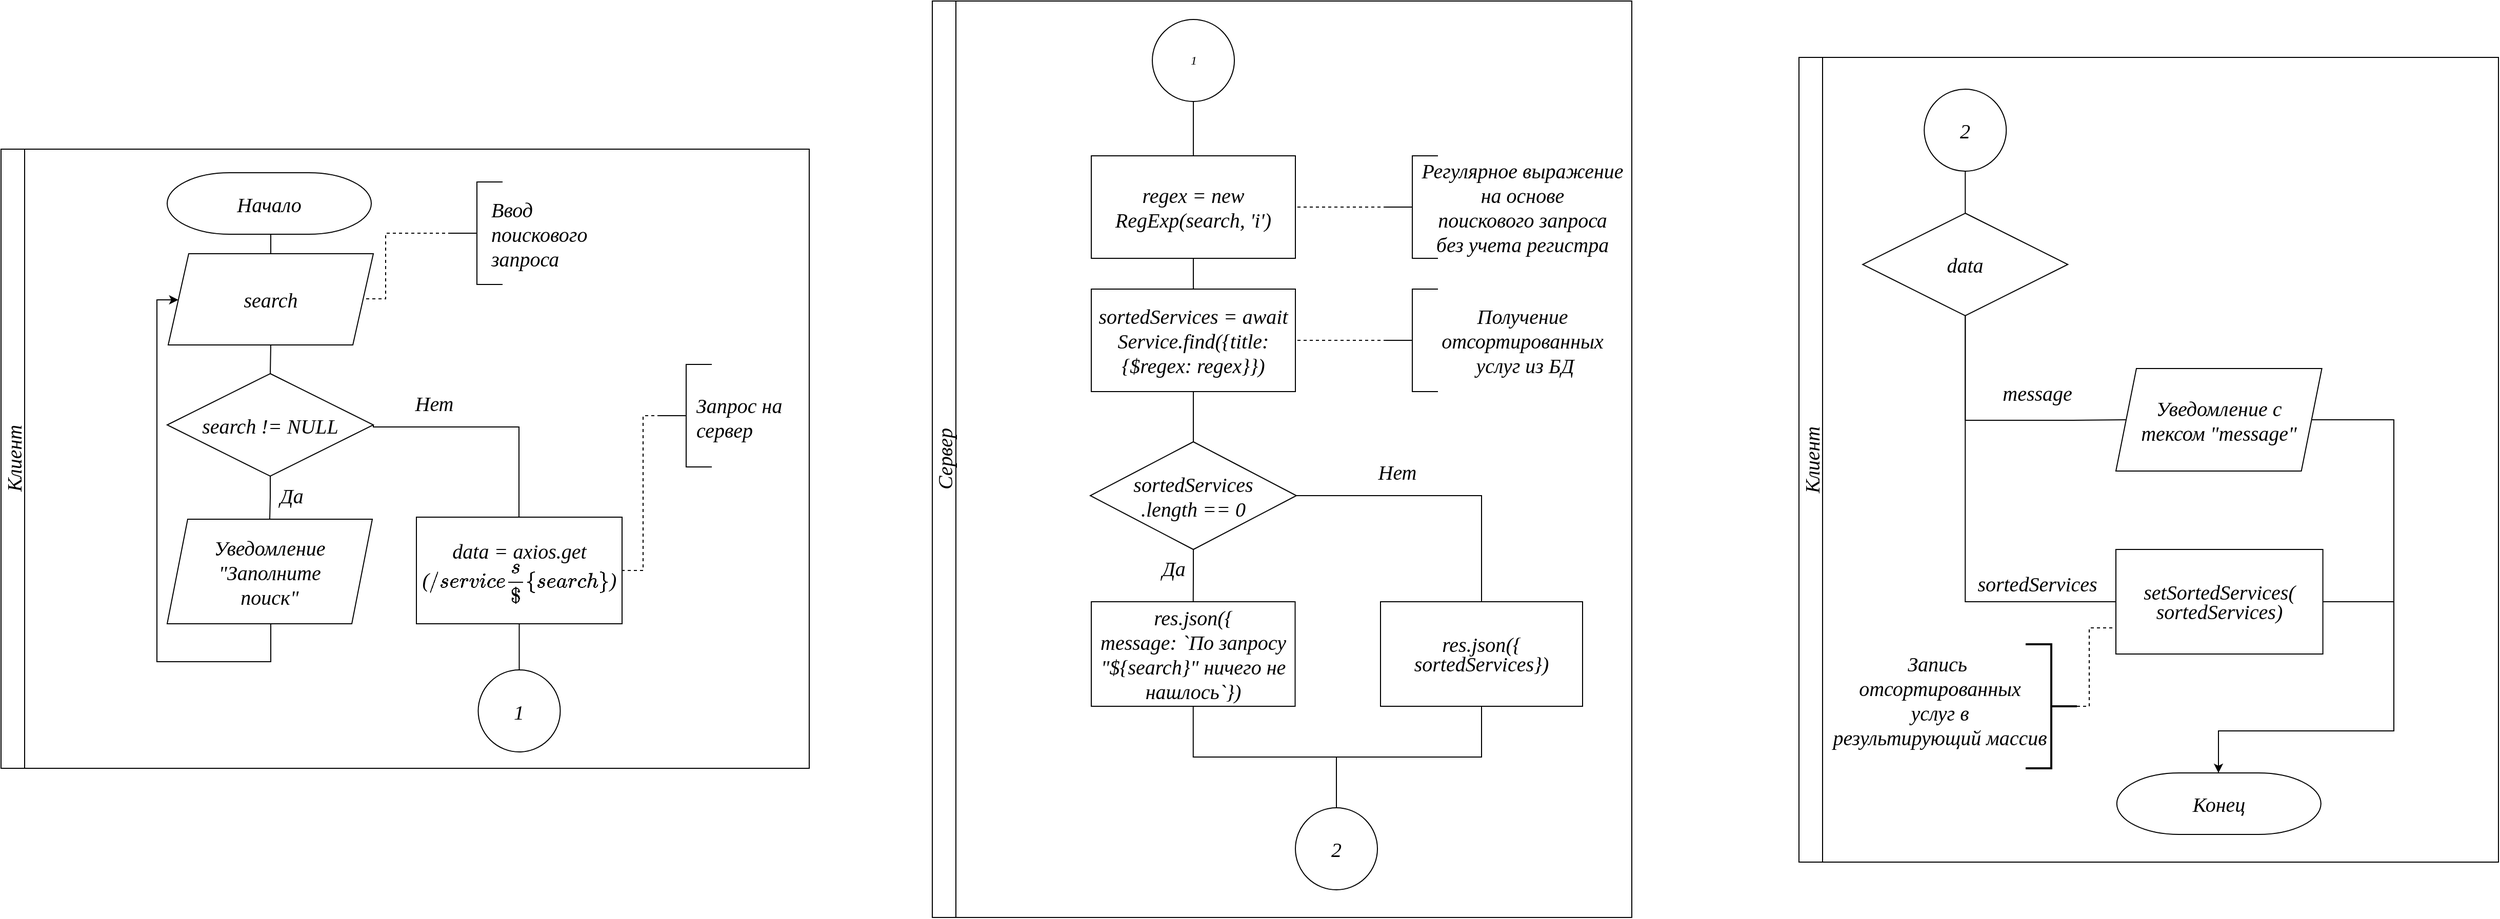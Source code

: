 <mxfile version="21.3.8" type="github">
  <diagram name="Page-1" id="E9xdRc76zqNghz4BqSpp">
    <mxGraphModel dx="3000" dy="1403" grid="0" gridSize="10" guides="1" tooltips="1" connect="1" arrows="1" fold="1" page="1" pageScale="1" pageWidth="850" pageHeight="1100" background="none" math="0" shadow="0">
      <root>
        <mxCell id="0" />
        <mxCell id="1" parent="0" />
        <mxCell id="c1Twwy1D4Yc-hKS2rIEJ-10" value="&lt;font style=&quot;font-size: 20px;&quot;&gt;Сервер&lt;/font&gt;" style="swimlane;horizontal=0;whiteSpace=wrap;html=1;fontFamily=GOST type A Regular;fontSource=https%3A%2F%2Fwebfonts.pro%2Flight-fonts%2F123-gost_type_a.html;fontStyle=2" parent="1" vertex="1">
          <mxGeometry x="939" y="103" width="682" height="894" as="geometry" />
        </mxCell>
        <mxCell id="c1Twwy1D4Yc-hKS2rIEJ-21" style="edgeStyle=orthogonalEdgeStyle;rounded=0;orthogonalLoop=1;jettySize=auto;html=1;endArrow=none;endFill=0;fontFamily=GOST type A Regular;fontSource=https%3A%2F%2Fwebfonts.pro%2Flight-fonts%2F123-gost_type_a.html;fontStyle=2" parent="c1Twwy1D4Yc-hKS2rIEJ-10" source="c1Twwy1D4Yc-hKS2rIEJ-44" target="c1Twwy1D4Yc-hKS2rIEJ-2" edge="1">
          <mxGeometry relative="1" as="geometry">
            <mxPoint x="261" y="235" as="sourcePoint" />
          </mxGeometry>
        </mxCell>
        <mxCell id="c1Twwy1D4Yc-hKS2rIEJ-22" style="edgeStyle=orthogonalEdgeStyle;rounded=0;orthogonalLoop=1;jettySize=auto;html=1;exitX=0.5;exitY=1;exitDx=0;exitDy=0;endArrow=none;endFill=0;fontFamily=GOST type A Regular;fontSource=https%3A%2F%2Fwebfonts.pro%2Flight-fonts%2F123-gost_type_a.html;fontStyle=2" parent="c1Twwy1D4Yc-hKS2rIEJ-10" source="c1Twwy1D4Yc-hKS2rIEJ-2" target="c1Twwy1D4Yc-hKS2rIEJ-11" edge="1">
          <mxGeometry relative="1" as="geometry" />
        </mxCell>
        <mxCell id="c1Twwy1D4Yc-hKS2rIEJ-2" value="&lt;font style=&quot;font-size: 20px;&quot;&gt;sortedServices = await Service.find({title: {$regex: regex}})&lt;/font&gt;" style="rounded=0;whiteSpace=wrap;html=1;fontSize=20;fontFamily=GOST type A Regular;fontSource=https%3A%2F%2Fwebfonts.pro%2Flight-fonts%2F123-gost_type_a.html;fontStyle=2" parent="c1Twwy1D4Yc-hKS2rIEJ-10" vertex="1">
          <mxGeometry x="155.01" y="281" width="199" height="100" as="geometry" />
        </mxCell>
        <mxCell id="c1Twwy1D4Yc-hKS2rIEJ-23" style="edgeStyle=orthogonalEdgeStyle;rounded=0;orthogonalLoop=1;jettySize=auto;html=1;exitX=0.5;exitY=1;exitDx=0;exitDy=0;exitPerimeter=0;entryX=0.5;entryY=0;entryDx=0;entryDy=0;endArrow=none;endFill=0;fontFamily=GOST type A Regular;fontSource=https%3A%2F%2Fwebfonts.pro%2Flight-fonts%2F123-gost_type_a.html;fontStyle=2" parent="c1Twwy1D4Yc-hKS2rIEJ-10" source="c1Twwy1D4Yc-hKS2rIEJ-11" target="c1Twwy1D4Yc-hKS2rIEJ-12" edge="1">
          <mxGeometry relative="1" as="geometry" />
        </mxCell>
        <mxCell id="c1Twwy1D4Yc-hKS2rIEJ-24" style="edgeStyle=orthogonalEdgeStyle;rounded=0;orthogonalLoop=1;jettySize=auto;html=1;exitX=1;exitY=0.5;exitDx=0;exitDy=0;exitPerimeter=0;endArrow=none;endFill=0;fontFamily=GOST type A Regular;fontSource=https%3A%2F%2Fwebfonts.pro%2Flight-fonts%2F123-gost_type_a.html;fontStyle=2" parent="c1Twwy1D4Yc-hKS2rIEJ-10" source="c1Twwy1D4Yc-hKS2rIEJ-11" target="c1Twwy1D4Yc-hKS2rIEJ-15" edge="1">
          <mxGeometry relative="1" as="geometry" />
        </mxCell>
        <mxCell id="c1Twwy1D4Yc-hKS2rIEJ-11" value="&lt;font style=&quot;font-size: 20px;&quot;&gt;sortedServices&lt;br&gt;.length == 0&lt;/font&gt;" style="strokeWidth=1;html=1;shape=mxgraph.flowchart.decision;whiteSpace=wrap;spacing=1;fontSize=16;fontFamily=GOST type A Regular;fontSource=https%3A%2F%2Fwebfonts.pro%2Flight-fonts%2F123-gost_type_a.html;fontStyle=2" parent="c1Twwy1D4Yc-hKS2rIEJ-10" vertex="1">
          <mxGeometry x="154.02" y="430" width="200.98" height="105" as="geometry" />
        </mxCell>
        <mxCell id="c1Twwy1D4Yc-hKS2rIEJ-28" style="edgeStyle=orthogonalEdgeStyle;rounded=0;orthogonalLoop=1;jettySize=auto;html=1;exitX=0.5;exitY=1;exitDx=0;exitDy=0;entryX=0.5;entryY=0;entryDx=0;entryDy=0;endArrow=none;endFill=0;fontFamily=GOST type A Regular;fontSource=https%3A%2F%2Fwebfonts.pro%2Flight-fonts%2F123-gost_type_a.html;fontStyle=2" parent="c1Twwy1D4Yc-hKS2rIEJ-10" source="c1Twwy1D4Yc-hKS2rIEJ-12" target="c1Twwy1D4Yc-hKS2rIEJ-17" edge="1">
          <mxGeometry relative="1" as="geometry" />
        </mxCell>
        <mxCell id="c1Twwy1D4Yc-hKS2rIEJ-12" value="&lt;font style=&quot;font-size: 20px;&quot;&gt;res.json({&lt;br style=&quot;font-size: 20px;&quot;&gt;message: `По запросу &quot;&lt;span style=&quot;font-size: 20px;&quot;&gt;${&lt;/span&gt;&lt;span style=&quot;font-size: 20px;&quot;&gt;search&lt;/span&gt;&lt;span style=&quot;font-size: 20px;&quot;&gt;}&lt;/span&gt;&lt;span style=&quot;font-size: 20px;&quot;&gt;&quot; ничего не нашлось`&lt;/span&gt;&lt;/font&gt;&lt;span style=&quot;font-size: 20px; background-color: initial;&quot;&gt;})&lt;/span&gt;" style="rounded=0;whiteSpace=wrap;html=1;strokeColor=#000000;fontColor=#000000;fontSize=20;fontFamily=GOST type A Regular;fontSource=https%3A%2F%2Fwebfonts.pro%2Flight-fonts%2F123-gost_type_a.html;fontStyle=2" parent="c1Twwy1D4Yc-hKS2rIEJ-10" vertex="1">
          <mxGeometry x="155.01" y="586" width="198.74" height="102" as="geometry" />
        </mxCell>
        <mxCell id="c1Twwy1D4Yc-hKS2rIEJ-20" style="edgeStyle=orthogonalEdgeStyle;rounded=0;orthogonalLoop=1;jettySize=auto;html=1;exitX=0.5;exitY=1;exitDx=0;exitDy=0;endArrow=none;endFill=0;fontFamily=GOST type A Regular;fontSource=https%3A%2F%2Fwebfonts.pro%2Flight-fonts%2F123-gost_type_a.html;fontStyle=2" parent="c1Twwy1D4Yc-hKS2rIEJ-10" source="c1Twwy1D4Yc-hKS2rIEJ-14" target="c1Twwy1D4Yc-hKS2rIEJ-44" edge="1">
          <mxGeometry relative="1" as="geometry">
            <mxPoint x="261" y="160" as="targetPoint" />
          </mxGeometry>
        </mxCell>
        <mxCell id="c1Twwy1D4Yc-hKS2rIEJ-14" value="1" style="ellipse;whiteSpace=wrap;html=1;aspect=fixed;fontFamily=GOST type A Regular;fontSource=https%3A%2F%2Fwebfonts.pro%2Flight-fonts%2F123-gost_type_a.html;fontStyle=2" parent="c1Twwy1D4Yc-hKS2rIEJ-10" vertex="1">
          <mxGeometry x="214.52" y="18" width="80" height="80" as="geometry" />
        </mxCell>
        <mxCell id="c1Twwy1D4Yc-hKS2rIEJ-29" style="edgeStyle=orthogonalEdgeStyle;rounded=0;orthogonalLoop=1;jettySize=auto;html=1;exitX=0.5;exitY=1;exitDx=0;exitDy=0;endArrow=none;endFill=0;fontFamily=GOST type A Regular;fontSource=https%3A%2F%2Fwebfonts.pro%2Flight-fonts%2F123-gost_type_a.html;fontStyle=2" parent="c1Twwy1D4Yc-hKS2rIEJ-10" source="c1Twwy1D4Yc-hKS2rIEJ-15" target="c1Twwy1D4Yc-hKS2rIEJ-17" edge="1">
          <mxGeometry relative="1" as="geometry" />
        </mxCell>
        <mxCell id="c1Twwy1D4Yc-hKS2rIEJ-15" value="&lt;div style=&quot;font-size: 20px; line-height: 19px;&quot;&gt;res.&lt;span style=&quot;font-size: 20px;&quot;&gt;json&lt;/span&gt;({&lt;/div&gt;&lt;div style=&quot;font-size: 20px; line-height: 19px;&quot;&gt;&lt;span style=&quot;font-size: 20px;&quot;&gt;sortedServices&lt;/span&gt;})&lt;/div&gt;" style="rounded=0;whiteSpace=wrap;html=1;strokeColor=#000000;fontColor=#000000;labelBackgroundColor=default;fontSize=20;fontFamily=GOST type A Regular;fontSource=https%3A%2F%2Fwebfonts.pro%2Flight-fonts%2F123-gost_type_a.html;fontStyle=2" parent="c1Twwy1D4Yc-hKS2rIEJ-10" vertex="1">
          <mxGeometry x="437" y="586" width="197" height="102" as="geometry" />
        </mxCell>
        <mxCell id="c1Twwy1D4Yc-hKS2rIEJ-17" value="2" style="ellipse;whiteSpace=wrap;html=1;aspect=fixed;fontSize=20;fontFamily=GOST type A Regular;fontSource=https%3A%2F%2Fwebfonts.pro%2Flight-fonts%2F123-gost_type_a.html;fontStyle=2" parent="c1Twwy1D4Yc-hKS2rIEJ-10" vertex="1">
          <mxGeometry x="354.01" y="787" width="80" height="80" as="geometry" />
        </mxCell>
        <mxCell id="c1Twwy1D4Yc-hKS2rIEJ-27" value="Нет" style="text;html=1;align=center;verticalAlign=middle;resizable=0;points=[];autosize=1;strokeColor=none;fillColor=none;fontFamily=GOST type A Regular;fontSource=https%3A%2F%2Fwebfonts.pro%2Flight-fonts%2F123-gost_type_a.html;fontStyle=2;fontSize=20;" parent="c1Twwy1D4Yc-hKS2rIEJ-10" vertex="1">
          <mxGeometry x="425" y="441" width="56" height="36" as="geometry" />
        </mxCell>
        <mxCell id="c1Twwy1D4Yc-hKS2rIEJ-44" value="regex = new RegExp(search, &#39;i&#39;)" style="rounded=0;whiteSpace=wrap;html=1;fontSize=20;fontFamily=GOST type A Regular;fontSource=https%3A%2F%2Fwebfonts.pro%2Flight-fonts%2F123-gost_type_a.html;fontStyle=2" parent="c1Twwy1D4Yc-hKS2rIEJ-10" vertex="1">
          <mxGeometry x="155.02" y="151" width="198.98" height="100" as="geometry" />
        </mxCell>
        <mxCell id="c1Twwy1D4Yc-hKS2rIEJ-25" value="Да" style="text;html=1;align=center;verticalAlign=middle;resizable=0;points=[];autosize=1;strokeColor=none;fillColor=none;fontFamily=GOST type A Regular;fontSource=https%3A%2F%2Fwebfonts.pro%2Flight-fonts%2F123-gost_type_a.html;fontStyle=2;fontSize=20;" parent="c1Twwy1D4Yc-hKS2rIEJ-10" vertex="1">
          <mxGeometry x="214.52" y="535" width="41" height="36" as="geometry" />
        </mxCell>
        <mxCell id="xt_nbkyU9sqBT00G_e-1-8" style="edgeStyle=orthogonalEdgeStyle;rounded=0;orthogonalLoop=1;jettySize=auto;html=1;exitX=0;exitY=0.5;exitDx=0;exitDy=0;exitPerimeter=0;entryX=1;entryY=0.5;entryDx=0;entryDy=0;endArrow=none;endFill=0;dashed=1;" parent="c1Twwy1D4Yc-hKS2rIEJ-10" source="xt_nbkyU9sqBT00G_e-1-7" target="c1Twwy1D4Yc-hKS2rIEJ-44" edge="1">
          <mxGeometry relative="1" as="geometry" />
        </mxCell>
        <mxCell id="xt_nbkyU9sqBT00G_e-1-7" value="" style="strokeWidth=1;html=1;shape=mxgraph.flowchart.annotation_2;align=left;labelPosition=right;pointerEvents=1;spacing=1;fontSize=20;fontFamily=GOST type A Regular;fontSource=https%3A%2F%2Fwebfonts.pro%2Flight-fonts%2F123-gost_type_a.html;fontStyle=2" parent="c1Twwy1D4Yc-hKS2rIEJ-10" vertex="1">
          <mxGeometry x="443" y="151" width="50" height="100" as="geometry" />
        </mxCell>
        <mxCell id="xt_nbkyU9sqBT00G_e-1-10" value="Регулярное выражение &lt;br style=&quot;font-size: 20px;&quot;&gt;на основе &lt;br style=&quot;font-size: 20px;&quot;&gt;поискового запроса&lt;br style=&quot;font-size: 20px;&quot;&gt;без учета регистра" style="text;html=1;align=center;verticalAlign=middle;resizable=0;points=[];autosize=1;strokeColor=none;fillColor=none;fontFamily=GOST type A Regular;fontSource=https%3A%2F%2Fwebfonts.pro%2Flight-fonts%2F123-gost_type_a.html;fontStyle=2;fontSize=20;" parent="c1Twwy1D4Yc-hKS2rIEJ-10" vertex="1">
          <mxGeometry x="467" y="147" width="215" height="108" as="geometry" />
        </mxCell>
        <mxCell id="xt_nbkyU9sqBT00G_e-1-13" style="edgeStyle=orthogonalEdgeStyle;rounded=0;orthogonalLoop=1;jettySize=auto;html=1;exitX=0;exitY=0.5;exitDx=0;exitDy=0;exitPerimeter=0;entryX=1;entryY=0.5;entryDx=0;entryDy=0;endArrow=none;endFill=0;dashed=1;" parent="c1Twwy1D4Yc-hKS2rIEJ-10" source="xt_nbkyU9sqBT00G_e-1-11" target="c1Twwy1D4Yc-hKS2rIEJ-2" edge="1">
          <mxGeometry relative="1" as="geometry" />
        </mxCell>
        <mxCell id="xt_nbkyU9sqBT00G_e-1-11" value="" style="strokeWidth=1;html=1;shape=mxgraph.flowchart.annotation_2;align=left;labelPosition=right;pointerEvents=1;spacing=1;fontSize=20;fontFamily=GOST type A Regular;fontSource=https%3A%2F%2Fwebfonts.pro%2Flight-fonts%2F123-gost_type_a.html;fontStyle=2" parent="c1Twwy1D4Yc-hKS2rIEJ-10" vertex="1">
          <mxGeometry x="443" y="281" width="50" height="100" as="geometry" />
        </mxCell>
        <mxCell id="xt_nbkyU9sqBT00G_e-1-12" value="Получение &lt;br&gt;отсортированных&lt;br&gt;&amp;nbsp;услуг из БД" style="text;html=1;align=center;verticalAlign=middle;resizable=0;points=[];autosize=1;strokeColor=none;fillColor=none;fontFamily=GOST type A Regular;fontSource=https%3A%2F%2Fwebfonts.pro%2Flight-fonts%2F123-gost_type_a.html;fontStyle=2;fontSize=20;" parent="c1Twwy1D4Yc-hKS2rIEJ-10" vertex="1">
          <mxGeometry x="486.5" y="289" width="176" height="84" as="geometry" />
        </mxCell>
        <mxCell id="c1Twwy1D4Yc-hKS2rIEJ-30" value="&lt;font style=&quot;font-size: 20px;&quot;&gt;Клиент&lt;/font&gt;" style="swimlane;horizontal=0;whiteSpace=wrap;html=1;fontFamily=GOST type A Regular;fontSource=https%3A%2F%2Fwebfonts.pro%2Flight-fonts%2F123-gost_type_a.html;fontStyle=2" parent="1" vertex="1">
          <mxGeometry x="1784" y="158" width="682" height="785" as="geometry" />
        </mxCell>
        <mxCell id="Ow6XknWNqM_qqXeR-Ho2-1" style="edgeStyle=orthogonalEdgeStyle;rounded=0;orthogonalLoop=1;jettySize=auto;html=1;exitX=0.5;exitY=1;exitDx=0;exitDy=0;entryX=0.5;entryY=0;entryDx=0;entryDy=0;entryPerimeter=0;endArrow=none;endFill=0;" parent="c1Twwy1D4Yc-hKS2rIEJ-30" source="c1Twwy1D4Yc-hKS2rIEJ-18" target="c1Twwy1D4Yc-hKS2rIEJ-37" edge="1">
          <mxGeometry relative="1" as="geometry" />
        </mxCell>
        <mxCell id="c1Twwy1D4Yc-hKS2rIEJ-18" value="2" style="ellipse;whiteSpace=wrap;html=1;aspect=fixed;fontSize=20;fontFamily=GOST type A Regular;fontSource=https%3A%2F%2Fwebfonts.pro%2Flight-fonts%2F123-gost_type_a.html;fontStyle=2" parent="c1Twwy1D4Yc-hKS2rIEJ-30" vertex="1">
          <mxGeometry x="122.13" y="31" width="80" height="80" as="geometry" />
        </mxCell>
        <mxCell id="c1Twwy1D4Yc-hKS2rIEJ-40" style="edgeStyle=orthogonalEdgeStyle;rounded=0;orthogonalLoop=1;jettySize=auto;html=1;exitX=0.5;exitY=1;exitDx=0;exitDy=0;exitPerimeter=0;entryX=0;entryY=0.5;entryDx=0;entryDy=0;endArrow=none;endFill=0;fontFamily=GOST type A Regular;fontSource=https%3A%2F%2Fwebfonts.pro%2Flight-fonts%2F123-gost_type_a.html;fontStyle=2" parent="c1Twwy1D4Yc-hKS2rIEJ-30" source="c1Twwy1D4Yc-hKS2rIEJ-37" target="xt_nbkyU9sqBT00G_e-1-2" edge="1">
          <mxGeometry relative="1" as="geometry">
            <mxPoint x="299" y="331" as="targetPoint" />
            <Array as="points">
              <mxPoint x="162" y="354" />
              <mxPoint x="267" y="354" />
            </Array>
          </mxGeometry>
        </mxCell>
        <mxCell id="c1Twwy1D4Yc-hKS2rIEJ-41" style="edgeStyle=orthogonalEdgeStyle;rounded=0;orthogonalLoop=1;jettySize=auto;html=1;exitX=0.5;exitY=1;exitDx=0;exitDy=0;exitPerimeter=0;entryX=0;entryY=0.5;entryDx=0;entryDy=0;endArrow=none;endFill=0;fontFamily=GOST type A Regular;fontSource=https%3A%2F%2Fwebfonts.pro%2Flight-fonts%2F123-gost_type_a.html;fontStyle=2" parent="c1Twwy1D4Yc-hKS2rIEJ-30" source="c1Twwy1D4Yc-hKS2rIEJ-37" target="c1Twwy1D4Yc-hKS2rIEJ-39" edge="1">
          <mxGeometry relative="1" as="geometry" />
        </mxCell>
        <mxCell id="c1Twwy1D4Yc-hKS2rIEJ-37" value="data" style="strokeWidth=1;html=1;shape=mxgraph.flowchart.decision;whiteSpace=wrap;spacing=1;fontSize=20;fontFamily=GOST type A Regular;fontSource=https%3A%2F%2Fwebfonts.pro%2Flight-fonts%2F123-gost_type_a.html;fontStyle=2" parent="c1Twwy1D4Yc-hKS2rIEJ-30" vertex="1">
          <mxGeometry x="62.13" y="152" width="200" height="100" as="geometry" />
        </mxCell>
        <mxCell id="c1Twwy1D4Yc-hKS2rIEJ-50" style="edgeStyle=orthogonalEdgeStyle;rounded=0;orthogonalLoop=1;jettySize=auto;html=1;exitX=1;exitY=0.5;exitDx=0;exitDy=0;endArrow=none;endFill=0;" parent="c1Twwy1D4Yc-hKS2rIEJ-30" source="c1Twwy1D4Yc-hKS2rIEJ-39" edge="1">
          <mxGeometry relative="1" as="geometry">
            <mxPoint x="580" y="531" as="targetPoint" />
          </mxGeometry>
        </mxCell>
        <mxCell id="c1Twwy1D4Yc-hKS2rIEJ-39" value="&lt;div style=&quot;font-size: 20px; line-height: 19px;&quot;&gt;&lt;div style=&quot;line-height: 19px; font-size: 20px;&quot;&gt;setSortedServices(&lt;/div&gt;&lt;div style=&quot;line-height: 19px; font-size: 20px;&quot;&gt;&lt;span style=&quot;font-size: 20px;&quot;&gt;sortedServices&lt;/span&gt;)&lt;/div&gt;&lt;/div&gt;" style="rounded=0;whiteSpace=wrap;html=1;strokeColor=#000000;fontColor=default;labelBackgroundColor=none;fontSize=20;fontFamily=GOST type A Regular;fontSource=https%3A%2F%2Fwebfonts.pro%2Flight-fonts%2F123-gost_type_a.html;fontStyle=2" parent="c1Twwy1D4Yc-hKS2rIEJ-30" vertex="1">
          <mxGeometry x="309" y="480" width="201.8" height="102" as="geometry" />
        </mxCell>
        <mxCell id="c1Twwy1D4Yc-hKS2rIEJ-42" value="message" style="text;html=1;align=center;verticalAlign=middle;resizable=0;points=[];autosize=1;strokeColor=none;fillColor=none;fontFamily=GOST type A Regular;fontSource=https%3A%2F%2Fwebfonts.pro%2Flight-fonts%2F123-gost_type_a.html;fontStyle=2;fontSize=20;" parent="c1Twwy1D4Yc-hKS2rIEJ-30" vertex="1">
          <mxGeometry x="188.5" y="309" width="86" height="36" as="geometry" />
        </mxCell>
        <mxCell id="c1Twwy1D4Yc-hKS2rIEJ-43" value="sortedServices" style="text;html=1;align=center;verticalAlign=middle;resizable=0;points=[];autosize=1;strokeColor=none;fillColor=none;fontFamily=GOST type A Regular;fontSource=https%3A%2F%2Fwebfonts.pro%2Flight-fonts%2F123-gost_type_a.html;fontStyle=2;fontSize=20;" parent="c1Twwy1D4Yc-hKS2rIEJ-30" vertex="1">
          <mxGeometry x="164" y="495" width="135" height="36" as="geometry" />
        </mxCell>
        <mxCell id="c1Twwy1D4Yc-hKS2rIEJ-46" value="Конец" style="strokeWidth=1;html=1;shape=mxgraph.flowchart.terminator;whiteSpace=wrap;fontSize=20;fontFamily=GOST type A Regular;fontSource=https%3A%2F%2Fwebfonts.pro%2Flight-fonts%2F123-gost_type_a.html;fontStyle=2" parent="c1Twwy1D4Yc-hKS2rIEJ-30" vertex="1">
          <mxGeometry x="309.9" y="698" width="199" height="60" as="geometry" />
        </mxCell>
        <mxCell id="xt_nbkyU9sqBT00G_e-1-3" style="edgeStyle=orthogonalEdgeStyle;rounded=0;orthogonalLoop=1;jettySize=auto;html=1;exitX=1;exitY=0.5;exitDx=0;exitDy=0;" parent="c1Twwy1D4Yc-hKS2rIEJ-30" source="xt_nbkyU9sqBT00G_e-1-2" target="c1Twwy1D4Yc-hKS2rIEJ-46" edge="1">
          <mxGeometry relative="1" as="geometry">
            <Array as="points">
              <mxPoint x="580" y="354" />
              <mxPoint x="580" y="657" />
              <mxPoint x="409" y="657" />
            </Array>
          </mxGeometry>
        </mxCell>
        <mxCell id="xt_nbkyU9sqBT00G_e-1-2" value="&lt;font style=&quot;font-size: 20px;&quot;&gt;Уведомление с &lt;br&gt;тексом &quot;&lt;font style=&quot;border-color: var(--border-color); font-size: 20px;&quot;&gt;message&quot;&lt;/font&gt;&lt;/font&gt;" style="shape=parallelogram;perimeter=parallelogramPerimeter;whiteSpace=wrap;html=1;fixedSize=1;fontFamily=GOST type A Regular;fontSource=https%3A%2F%2Fwebfonts.pro%2Flight-fonts%2F123-gost_type_a.html;fontStyle=2" parent="c1Twwy1D4Yc-hKS2rIEJ-30" vertex="1">
          <mxGeometry x="309" y="303.5" width="200.8" height="100" as="geometry" />
        </mxCell>
        <mxCell id="xt_nbkyU9sqBT00G_e-1-5" style="edgeStyle=orthogonalEdgeStyle;rounded=0;orthogonalLoop=1;jettySize=auto;html=1;exitX=0;exitY=0.5;exitDx=0;exitDy=0;exitPerimeter=0;dashed=1;endArrow=none;endFill=0;entryX=0;entryY=0.75;entryDx=0;entryDy=0;" parent="c1Twwy1D4Yc-hKS2rIEJ-30" source="xt_nbkyU9sqBT00G_e-1-4" target="c1Twwy1D4Yc-hKS2rIEJ-39" edge="1">
          <mxGeometry relative="1" as="geometry">
            <Array as="points">
              <mxPoint x="283" y="633" />
              <mxPoint x="283" y="557" />
            </Array>
          </mxGeometry>
        </mxCell>
        <mxCell id="xt_nbkyU9sqBT00G_e-1-4" value="" style="strokeWidth=2;html=1;shape=mxgraph.flowchart.annotation_2;align=left;labelPosition=right;pointerEvents=1;direction=west;fontFamily=GOST type A Regular;fontSource=https%3A%2F%2Fwebfonts.pro%2Flight-fonts%2F123-gost_type_a.html;fontStyle=2;fontSize=20;" parent="c1Twwy1D4Yc-hKS2rIEJ-30" vertex="1">
          <mxGeometry x="221" y="572.5" width="50" height="121" as="geometry" />
        </mxCell>
        <mxCell id="xt_nbkyU9sqBT00G_e-1-6" value="Запись&amp;nbsp; &lt;br style=&quot;font-size: 20px;&quot;&gt;отсортированных &lt;br style=&quot;font-size: 20px;&quot;&gt;услуг в &lt;br style=&quot;font-size: 20px;&quot;&gt;результирующий массив" style="text;html=1;align=center;verticalAlign=middle;resizable=0;points=[];autosize=1;strokeColor=none;fillColor=none;fontFamily=GOST type A Regular;fontSource=https%3A%2F%2Fwebfonts.pro%2Flight-fonts%2F123-gost_type_a.html;fontStyle=2;fontSize=20;" parent="c1Twwy1D4Yc-hKS2rIEJ-30" vertex="1">
          <mxGeometry x="23" y="572.5" width="227" height="108" as="geometry" />
        </mxCell>
        <mxCell id="_n9XEE2Yohis8LKuG4g0-8" value="" style="group;movable=1;resizable=1;rotatable=1;deletable=1;editable=1;locked=0;connectable=1;" vertex="1" connectable="0" parent="1">
          <mxGeometry x="31" y="188" width="788" height="663.5" as="geometry" />
        </mxCell>
        <mxCell id="cyzbxc-1JioGg2fqTE1t-4" value="" style="strokeWidth=1;html=1;shape=mxgraph.flowchart.annotation_2;align=left;labelPosition=right;pointerEvents=1;spacing=1;fontSize=20;fontFamily=GOST type A Regular;fontSource=https%3A%2F%2Fwebfonts.pro%2Flight-fonts%2F123-gost_type_a.html;fontStyle=2;movable=0;resizable=0;rotatable=0;deletable=0;editable=0;locked=1;connectable=0;" parent="_n9XEE2Yohis8LKuG4g0-8" vertex="1">
          <mxGeometry x="439" y="91.5" width="50" height="100" as="geometry" />
        </mxCell>
        <mxCell id="cyzbxc-1JioGg2fqTE1t-7" value="&lt;font style=&quot;font-size: 20px;&quot;&gt;Ввод &lt;br style=&quot;font-size: 20px;&quot;&gt;поискового &lt;br style=&quot;font-size: 20px;&quot;&gt;запроса&lt;/font&gt;" style="text;html=1;align=left;verticalAlign=middle;resizable=0;points=[];autosize=1;strokeColor=none;fillColor=none;fontSize=20;fontFamily=GOST type A Regular;fontSource=https%3A%2F%2Fwebfonts.pro%2Flight-fonts%2F123-gost_type_a.html;fontStyle=2;movable=0;rotatable=0;deletable=0;editable=0;locked=1;connectable=0;" parent="_n9XEE2Yohis8LKuG4g0-8" vertex="1">
          <mxGeometry x="476" y="99.5" width="112" height="84" as="geometry" />
        </mxCell>
        <mxCell id="c1Twwy1D4Yc-hKS2rIEJ-7" value="" style="group;fontFamily=GOST type A Regular;fontSource=https%3A%2F%2Fwebfonts.pro%2Flight-fonts%2F123-gost_type_a.html;fontStyle=2;movable=1;resizable=1;rotatable=1;deletable=1;editable=1;locked=0;connectable=1;" parent="_n9XEE2Yohis8LKuG4g0-8" vertex="1" connectable="0">
          <mxGeometry width="788" height="663.5" as="geometry" />
        </mxCell>
        <mxCell id="c1Twwy1D4Yc-hKS2rIEJ-8" value="" style="group;fontFamily=GOST type A Regular;fontSource=https%3A%2F%2Fwebfonts.pro%2Flight-fonts%2F123-gost_type_a.html;fontStyle=2;movable=0;resizable=0;rotatable=0;deletable=0;editable=0;locked=1;connectable=0;" parent="c1Twwy1D4Yc-hKS2rIEJ-7" vertex="1" connectable="0">
          <mxGeometry y="-0.5" width="788" height="664" as="geometry" />
        </mxCell>
        <mxCell id="c1Twwy1D4Yc-hKS2rIEJ-4" value="&lt;font style=&quot;font-size: 20px;&quot;&gt;Клиент&lt;/font&gt;" style="swimlane;horizontal=0;whiteSpace=wrap;html=1;fontFamily=GOST type A Regular;fontSource=https%3A%2F%2Fwebfonts.pro%2Flight-fonts%2F123-gost_type_a.html;fontStyle=2;movable=0;resizable=0;rotatable=0;deletable=0;editable=0;locked=1;connectable=0;" parent="c1Twwy1D4Yc-hKS2rIEJ-8" vertex="1">
          <mxGeometry y="60" width="788" height="604" as="geometry" />
        </mxCell>
        <mxCell id="c1Twwy1D4Yc-hKS2rIEJ-26" value="Нет" style="text;html=1;align=center;verticalAlign=middle;resizable=0;points=[];autosize=1;strokeColor=none;fillColor=none;fontSize=20;fontFamily=GOST type A Regular;fontSource=https%3A%2F%2Fwebfonts.pro%2Flight-fonts%2F123-gost_type_a.html;fontStyle=2;movable=0;rotatable=0;deletable=0;editable=0;locked=1;connectable=0;" parent="c1Twwy1D4Yc-hKS2rIEJ-4" vertex="1">
          <mxGeometry x="394" y="229" width="56" height="36" as="geometry" />
        </mxCell>
        <mxCell id="c1Twwy1D4Yc-hKS2rIEJ-34" value="1" style="ellipse;whiteSpace=wrap;html=1;aspect=fixed;fontSize=20;fontFamily=GOST type A Regular;fontSource=https%3A%2F%2Fwebfonts.pro%2Flight-fonts%2F123-gost_type_a.html;fontStyle=2;movable=0;resizable=0;rotatable=0;deletable=0;editable=0;locked=1;connectable=0;" parent="c1Twwy1D4Yc-hKS2rIEJ-4" vertex="1">
          <mxGeometry x="465.25" y="508" width="80" height="80" as="geometry" />
        </mxCell>
        <mxCell id="c1Twwy1D4Yc-hKS2rIEJ-36" style="edgeStyle=orthogonalEdgeStyle;rounded=0;orthogonalLoop=1;jettySize=auto;html=1;entryX=0.5;entryY=0;entryDx=0;entryDy=0;endArrow=none;endFill=0;fontSize=20;fontFamily=GOST type A Regular;fontSource=https%3A%2F%2Fwebfonts.pro%2Flight-fonts%2F123-gost_type_a.html;fontStyle=2;movable=0;resizable=0;rotatable=0;deletable=0;editable=0;locked=1;connectable=0;" parent="c1Twwy1D4Yc-hKS2rIEJ-4" source="c1Twwy1D4Yc-hKS2rIEJ-45" target="c1Twwy1D4Yc-hKS2rIEJ-34" edge="1">
          <mxGeometry relative="1" as="geometry">
            <mxPoint x="466" y="437" as="sourcePoint" />
          </mxGeometry>
        </mxCell>
        <mxCell id="c1Twwy1D4Yc-hKS2rIEJ-45" value="data = axios.get&lt;br style=&quot;border-color: var(--border-color);&quot;&gt;(`/services/${search}`)" style="rounded=0;whiteSpace=wrap;html=1;fontSize=20;fontFamily=GOST type A Regular;fontSource=https%3A%2F%2Fwebfonts.pro%2Flight-fonts%2F123-gost_type_a.html;fontStyle=2;movable=0;resizable=0;rotatable=0;deletable=0;editable=0;locked=1;connectable=0;" parent="c1Twwy1D4Yc-hKS2rIEJ-4" vertex="1">
          <mxGeometry x="405" y="359" width="200.5" height="104" as="geometry" />
        </mxCell>
        <mxCell id="cyzbxc-1JioGg2fqTE1t-10" value="&lt;span style=&quot;font-size: 20px;&quot;&gt;Уведомление&lt;br style=&quot;font-size: 20px;&quot;&gt;&quot;Заполните &lt;br style=&quot;font-size: 20px;&quot;&gt;поиск&quot;&lt;br style=&quot;font-size: 20px;&quot;&gt;&lt;/span&gt;" style="shape=parallelogram;perimeter=parallelogramPerimeter;whiteSpace=wrap;html=1;fixedSize=1;align=center;fontSize=20;fontFamily=GOST type A Regular;fontSource=https%3A%2F%2Fwebfonts.pro%2Flight-fonts%2F123-gost_type_a.html;fontStyle=2;movable=0;resizable=0;rotatable=0;deletable=0;editable=0;locked=1;connectable=0;" parent="c1Twwy1D4Yc-hKS2rIEJ-4" vertex="1">
          <mxGeometry x="162" y="361" width="200" height="102" as="geometry" />
        </mxCell>
        <mxCell id="cyzbxc-1JioGg2fqTE1t-8" value="search != NULL" style="strokeWidth=1;html=1;shape=mxgraph.flowchart.decision;whiteSpace=wrap;spacing=1;fontSize=20;fontFamily=GOST type A Regular;fontSource=https%3A%2F%2Fwebfonts.pro%2Flight-fonts%2F123-gost_type_a.html;fontStyle=2;movable=0;resizable=0;rotatable=0;deletable=0;editable=0;locked=1;connectable=0;" parent="c1Twwy1D4Yc-hKS2rIEJ-4" vertex="1">
          <mxGeometry x="162" y="219" width="201" height="100" as="geometry" />
        </mxCell>
        <mxCell id="cyzbxc-1JioGg2fqTE1t-12" style="edgeStyle=orthogonalEdgeStyle;rounded=0;orthogonalLoop=1;jettySize=auto;html=1;exitX=0.5;exitY=1;exitDx=0;exitDy=0;exitPerimeter=0;entryX=0.5;entryY=0;entryDx=0;entryDy=0;endArrow=none;endFill=0;fontSize=20;fontFamily=GOST type A Regular;fontSource=https%3A%2F%2Fwebfonts.pro%2Flight-fonts%2F123-gost_type_a.html;fontStyle=2;movable=0;resizable=0;rotatable=0;deletable=0;editable=0;locked=1;connectable=0;" parent="c1Twwy1D4Yc-hKS2rIEJ-4" source="cyzbxc-1JioGg2fqTE1t-8" target="cyzbxc-1JioGg2fqTE1t-10" edge="1">
          <mxGeometry relative="1" as="geometry" />
        </mxCell>
        <mxCell id="c1Twwy1D4Yc-hKS2rIEJ-19" style="edgeStyle=orthogonalEdgeStyle;rounded=0;orthogonalLoop=1;jettySize=auto;html=1;exitX=1;exitY=0.5;exitDx=0;exitDy=0;exitPerimeter=0;endArrow=none;endFill=0;fontSize=20;fontFamily=GOST type A Regular;fontSource=https%3A%2F%2Fwebfonts.pro%2Flight-fonts%2F123-gost_type_a.html;fontStyle=2;movable=0;resizable=0;rotatable=0;deletable=0;editable=0;locked=1;connectable=0;" parent="c1Twwy1D4Yc-hKS2rIEJ-4" source="cyzbxc-1JioGg2fqTE1t-8" target="c1Twwy1D4Yc-hKS2rIEJ-45" edge="1">
          <mxGeometry relative="1" as="geometry">
            <mxPoint x="466.043" y="362" as="targetPoint" />
            <Array as="points">
              <mxPoint x="363" y="271" />
              <mxPoint x="505" y="271" />
            </Array>
          </mxGeometry>
        </mxCell>
        <mxCell id="cyzbxc-1JioGg2fqTE1t-13" value="Да" style="text;html=1;align=center;verticalAlign=middle;resizable=0;points=[];autosize=1;strokeColor=none;fillColor=none;fontSize=20;fontFamily=GOST type A Regular;fontSource=https%3A%2F%2Fwebfonts.pro%2Flight-fonts%2F123-gost_type_a.html;fontStyle=2;movable=0;rotatable=0;deletable=0;editable=0;locked=1;connectable=0;" parent="c1Twwy1D4Yc-hKS2rIEJ-4" vertex="1">
          <mxGeometry x="262" y="319" width="41" height="36" as="geometry" />
        </mxCell>
        <mxCell id="cyzbxc-1JioGg2fqTE1t-1" value="Начало" style="strokeWidth=1;html=1;shape=mxgraph.flowchart.terminator;whiteSpace=wrap;fontSize=20;fontFamily=GOST type A Regular;fontSource=https%3A%2F%2Fwebfonts.pro%2Flight-fonts%2F123-gost_type_a.html;fontStyle=2;movable=0;resizable=0;rotatable=0;deletable=0;editable=0;locked=1;connectable=0;" parent="c1Twwy1D4Yc-hKS2rIEJ-4" vertex="1">
          <mxGeometry x="162" y="23" width="199" height="60" as="geometry" />
        </mxCell>
        <mxCell id="cyzbxc-1JioGg2fqTE1t-3" value="&lt;span style=&quot;font-size: 20px;&quot;&gt;search&lt;/span&gt;" style="shape=parallelogram;perimeter=parallelogramPerimeter;whiteSpace=wrap;html=1;fixedSize=1;align=center;fontSize=20;fontFamily=GOST type A Regular;fontSource=https%3A%2F%2Fwebfonts.pro%2Flight-fonts%2F123-gost_type_a.html;fontStyle=2;movable=0;resizable=0;rotatable=0;deletable=0;editable=0;locked=1;connectable=0;" parent="c1Twwy1D4Yc-hKS2rIEJ-4" vertex="1">
          <mxGeometry x="163" y="102" width="200" height="89" as="geometry" />
        </mxCell>
        <mxCell id="cyzbxc-1JioGg2fqTE1t-6" style="edgeStyle=orthogonalEdgeStyle;rounded=0;orthogonalLoop=1;jettySize=auto;html=1;exitX=0.5;exitY=1;exitDx=0;exitDy=0;exitPerimeter=0;entryX=0.5;entryY=0;entryDx=0;entryDy=0;endArrow=none;endFill=0;fontSize=20;fontFamily=GOST type A Regular;fontSource=https%3A%2F%2Fwebfonts.pro%2Flight-fonts%2F123-gost_type_a.html;fontStyle=2;movable=0;resizable=0;rotatable=0;deletable=0;editable=0;locked=1;connectable=0;" parent="c1Twwy1D4Yc-hKS2rIEJ-4" source="cyzbxc-1JioGg2fqTE1t-1" target="cyzbxc-1JioGg2fqTE1t-3" edge="1">
          <mxGeometry relative="1" as="geometry" />
        </mxCell>
        <mxCell id="cyzbxc-1JioGg2fqTE1t-9" style="edgeStyle=orthogonalEdgeStyle;rounded=0;orthogonalLoop=1;jettySize=auto;html=1;exitX=0.5;exitY=1;exitDx=0;exitDy=0;entryX=0.5;entryY=0;entryDx=0;entryDy=0;entryPerimeter=0;endArrow=none;endFill=0;fontSize=20;fontFamily=GOST type A Regular;fontSource=https%3A%2F%2Fwebfonts.pro%2Flight-fonts%2F123-gost_type_a.html;fontStyle=2;movable=0;resizable=0;rotatable=0;deletable=0;editable=0;locked=1;connectable=0;" parent="c1Twwy1D4Yc-hKS2rIEJ-4" source="cyzbxc-1JioGg2fqTE1t-3" target="cyzbxc-1JioGg2fqTE1t-8" edge="1">
          <mxGeometry relative="1" as="geometry" />
        </mxCell>
        <mxCell id="cyzbxc-1JioGg2fqTE1t-11" style="edgeStyle=orthogonalEdgeStyle;rounded=0;orthogonalLoop=1;jettySize=auto;html=1;exitX=0.5;exitY=1;exitDx=0;exitDy=0;fontSize=20;fontFamily=GOST type A Regular;fontSource=https%3A%2F%2Fwebfonts.pro%2Flight-fonts%2F123-gost_type_a.html;fontStyle=2;movable=0;resizable=0;rotatable=0;deletable=0;editable=0;locked=1;connectable=0;" parent="c1Twwy1D4Yc-hKS2rIEJ-4" source="cyzbxc-1JioGg2fqTE1t-10" target="cyzbxc-1JioGg2fqTE1t-3" edge="1">
          <mxGeometry relative="1" as="geometry">
            <mxPoint x="165" y="129" as="targetPoint" />
            <Array as="points">
              <mxPoint x="263" y="463" />
              <mxPoint x="263" y="500" />
              <mxPoint x="152" y="500" />
              <mxPoint x="152" y="147" />
            </Array>
          </mxGeometry>
        </mxCell>
        <mxCell id="_n9XEE2Yohis8LKuG4g0-3" style="edgeStyle=orthogonalEdgeStyle;rounded=0;orthogonalLoop=1;jettySize=auto;html=1;exitX=0;exitY=0.5;exitDx=0;exitDy=0;exitPerimeter=0;entryX=1;entryY=0.5;entryDx=0;entryDy=0;endArrow=none;endFill=0;dashed=1;movable=0;resizable=0;rotatable=0;deletable=0;editable=0;locked=1;connectable=0;" edge="1" parent="c1Twwy1D4Yc-hKS2rIEJ-4" source="_n9XEE2Yohis8LKuG4g0-2" target="c1Twwy1D4Yc-hKS2rIEJ-45">
          <mxGeometry relative="1" as="geometry">
            <Array as="points">
              <mxPoint x="626" y="260" />
              <mxPoint x="626" y="411" />
            </Array>
          </mxGeometry>
        </mxCell>
        <mxCell id="_n9XEE2Yohis8LKuG4g0-2" value="" style="strokeWidth=1;html=1;shape=mxgraph.flowchart.annotation_2;align=left;labelPosition=right;pointerEvents=1;spacing=1;fontSize=20;fontFamily=GOST type A Regular;fontSource=https%3A%2F%2Fwebfonts.pro%2Flight-fonts%2F123-gost_type_a.html;fontStyle=2;movable=0;resizable=0;rotatable=0;deletable=0;editable=0;locked=1;connectable=0;" vertex="1" parent="c1Twwy1D4Yc-hKS2rIEJ-4">
          <mxGeometry x="643" y="210" width="50" height="100" as="geometry" />
        </mxCell>
        <mxCell id="_n9XEE2Yohis8LKuG4g0-4" value="Запрос на &lt;br&gt;сервер" style="text;html=1;align=left;verticalAlign=middle;resizable=0;points=[];autosize=1;strokeColor=none;fillColor=none;fontSize=20;fontFamily=GOST type A Regular;fontSource=https%3A%2F%2Fwebfonts.pro%2Flight-fonts%2F123-gost_type_a.html;fontStyle=2;movable=0;rotatable=0;deletable=0;editable=0;locked=1;connectable=0;" vertex="1" parent="c1Twwy1D4Yc-hKS2rIEJ-4">
          <mxGeometry x="676" y="231" width="102" height="60" as="geometry" />
        </mxCell>
        <mxCell id="cyzbxc-1JioGg2fqTE1t-5" style="edgeStyle=orthogonalEdgeStyle;rounded=0;orthogonalLoop=1;jettySize=auto;html=1;dashed=1;endArrow=none;endFill=0;fontSize=20;fontFamily=GOST type A Regular;fontSource=https%3A%2F%2Fwebfonts.pro%2Flight-fonts%2F123-gost_type_a.html;fontStyle=2;movable=0;resizable=0;rotatable=0;deletable=0;editable=0;locked=1;connectable=0;" parent="_n9XEE2Yohis8LKuG4g0-8" source="cyzbxc-1JioGg2fqTE1t-4" target="cyzbxc-1JioGg2fqTE1t-3" edge="1">
          <mxGeometry relative="1" as="geometry">
            <Array as="points">
              <mxPoint x="375" y="141.5" />
              <mxPoint x="375" y="205.5" />
            </Array>
          </mxGeometry>
        </mxCell>
      </root>
    </mxGraphModel>
  </diagram>
</mxfile>

